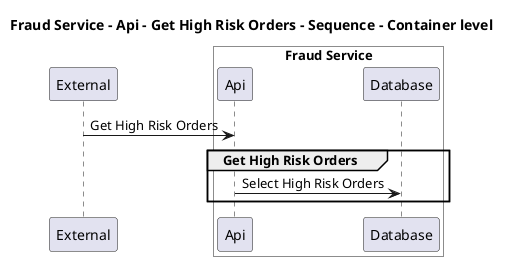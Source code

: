 @startuml

title Fraud Service - Api - Get High Risk Orders - Sequence - Container level

participant "External" as C4InterFlow.SoftwareSystems.ExternalSystem

box "Fraud Service" #White
    participant "Api" as ECommercePlatform.SoftwareSystems.FraudService.Containers.Api
    participant "Database" as ECommercePlatform.SoftwareSystems.FraudService.Containers.Database
end box


C4InterFlow.SoftwareSystems.ExternalSystem -> ECommercePlatform.SoftwareSystems.FraudService.Containers.Api : Get High Risk Orders
group Get High Risk Orders
ECommercePlatform.SoftwareSystems.FraudService.Containers.Api -> ECommercePlatform.SoftwareSystems.FraudService.Containers.Database : Select High Risk Orders
end


@enduml
